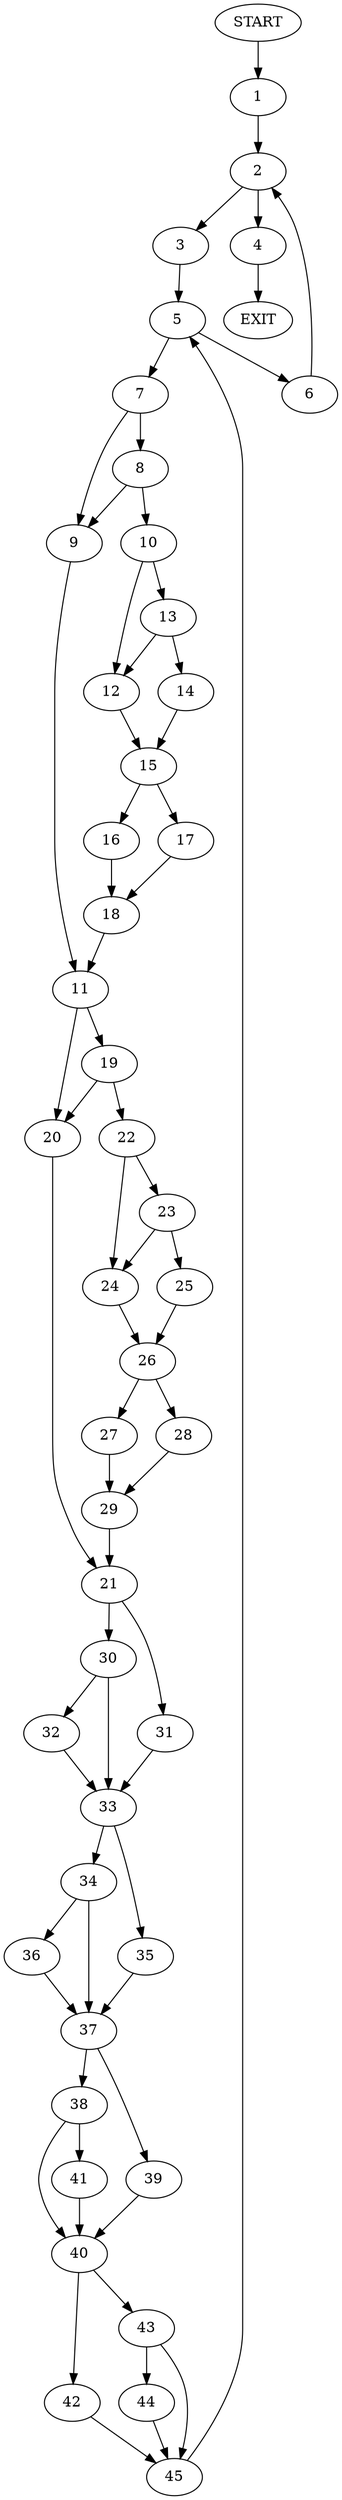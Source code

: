 digraph {
0 [label="START"]
46 [label="EXIT"]
0 -> 1
1 -> 2
2 -> 3
2 -> 4
3 -> 5
4 -> 46
5 -> 6
5 -> 7
7 -> 8
7 -> 9
6 -> 2
8 -> 9
8 -> 10
9 -> 11
10 -> 12
10 -> 13
13 -> 14
13 -> 12
12 -> 15
14 -> 15
15 -> 16
15 -> 17
16 -> 18
17 -> 18
18 -> 11
11 -> 19
11 -> 20
20 -> 21
19 -> 22
19 -> 20
22 -> 23
22 -> 24
23 -> 24
23 -> 25
24 -> 26
25 -> 26
26 -> 27
26 -> 28
28 -> 29
27 -> 29
29 -> 21
21 -> 30
21 -> 31
30 -> 32
30 -> 33
31 -> 33
33 -> 34
33 -> 35
32 -> 33
34 -> 36
34 -> 37
35 -> 37
37 -> 38
37 -> 39
36 -> 37
39 -> 40
38 -> 40
38 -> 41
40 -> 42
40 -> 43
41 -> 40
43 -> 44
43 -> 45
42 -> 45
45 -> 5
44 -> 45
}

